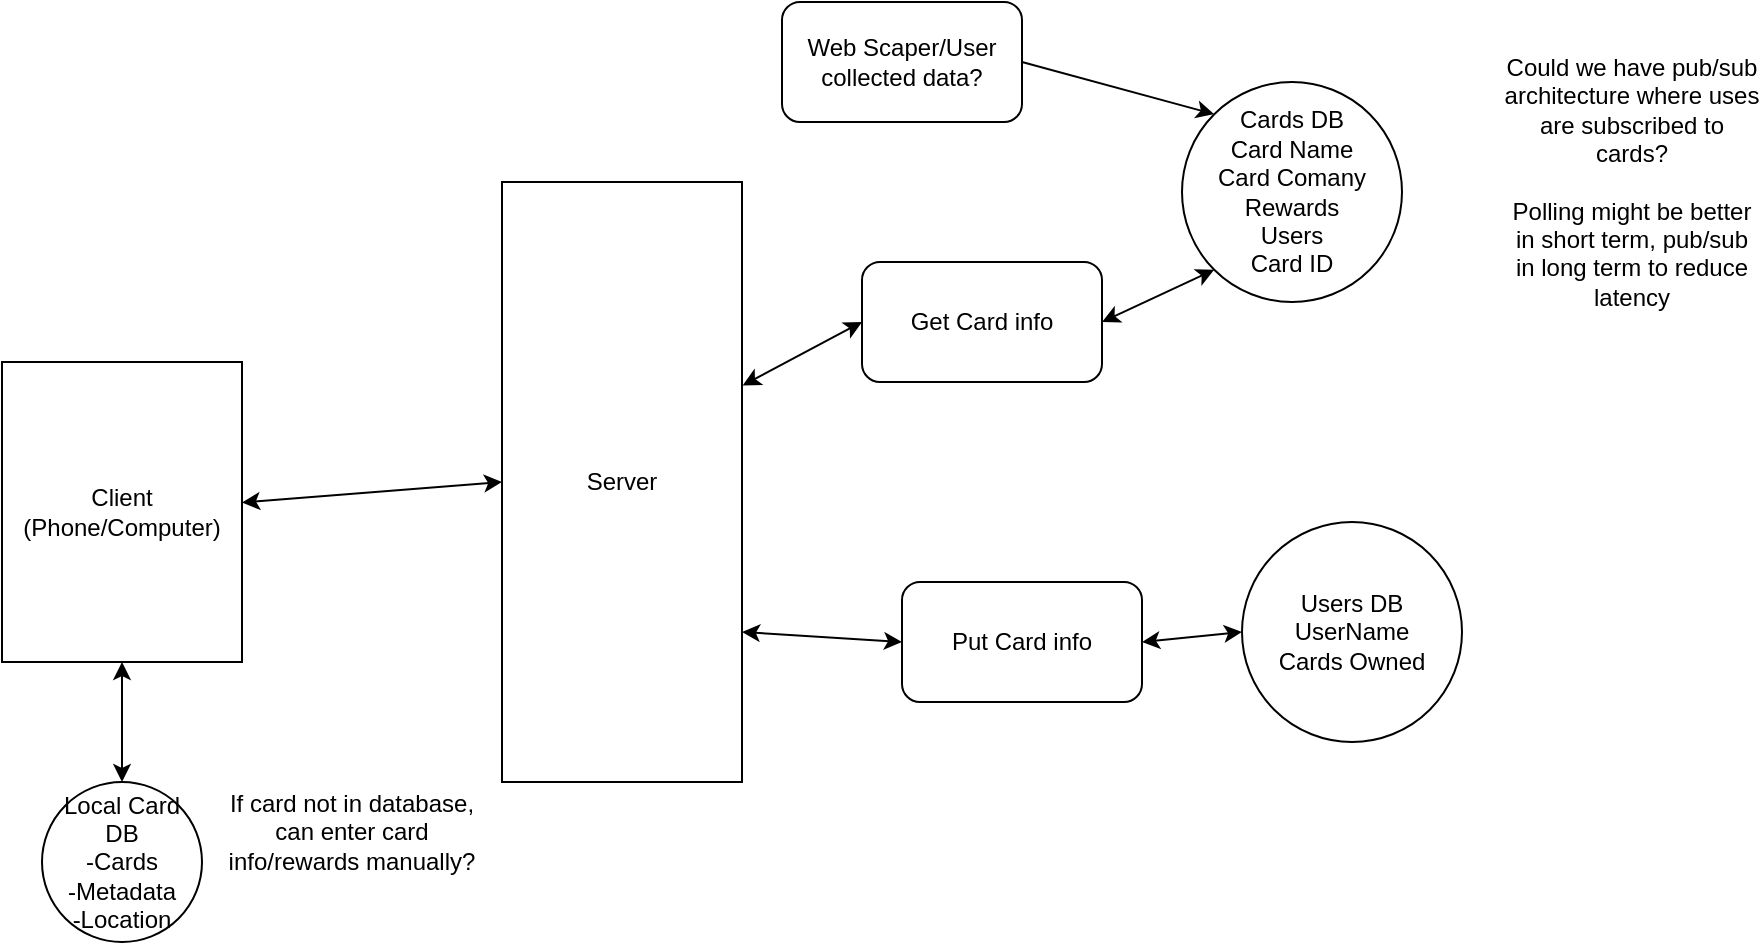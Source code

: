 <mxfile>
    <diagram id="W4l5XW04TpNw80FWgOmi" name="Page-1">
        <mxGraphModel dx="654" dy="766" grid="1" gridSize="10" guides="1" tooltips="1" connect="1" arrows="1" fold="1" page="1" pageScale="1" pageWidth="850" pageHeight="1100" math="0" shadow="0">
            <root>
                <mxCell id="0"/>
                <mxCell id="1" parent="0"/>
                <mxCell id="2" value="Client&lt;br&gt;(Phone/Computer)" style="rounded=0;whiteSpace=wrap;html=1;" parent="1" vertex="1">
                    <mxGeometry x="50" y="190" width="120" height="150" as="geometry"/>
                </mxCell>
                <mxCell id="3" value="Server" style="rounded=0;whiteSpace=wrap;html=1;" parent="1" vertex="1">
                    <mxGeometry x="300" y="100" width="120" height="300" as="geometry"/>
                </mxCell>
                <mxCell id="4" value="" style="endArrow=classic;startArrow=classic;html=1;entryX=0;entryY=0.5;entryDx=0;entryDy=0;" parent="1" source="2" target="3" edge="1">
                    <mxGeometry width="50" height="50" relative="1" as="geometry">
                        <mxPoint x="310" y="410" as="sourcePoint"/>
                        <mxPoint x="360" y="360" as="targetPoint"/>
                    </mxGeometry>
                </mxCell>
                <mxCell id="5" value="Local Card DB&lt;br&gt;-Cards&lt;br&gt;-Metadata&lt;br&gt;-Location" style="ellipse;whiteSpace=wrap;html=1;aspect=fixed;" parent="1" vertex="1">
                    <mxGeometry x="70" y="400" width="80" height="80" as="geometry"/>
                </mxCell>
                <mxCell id="7" value="" style="endArrow=classic;startArrow=classic;html=1;exitX=0.5;exitY=1;exitDx=0;exitDy=0;entryX=0.5;entryY=0;entryDx=0;entryDy=0;" parent="1" source="2" target="5" edge="1">
                    <mxGeometry width="50" height="50" relative="1" as="geometry">
                        <mxPoint x="310" y="490" as="sourcePoint"/>
                        <mxPoint x="360" y="440" as="targetPoint"/>
                    </mxGeometry>
                </mxCell>
                <mxCell id="8" value="Cards DB&lt;br&gt;Card Name&lt;br&gt;Card Comany&lt;br&gt;Rewards&lt;br&gt;Users&lt;br&gt;Card ID" style="ellipse;whiteSpace=wrap;html=1;aspect=fixed;" parent="1" vertex="1">
                    <mxGeometry x="640" y="50" width="110" height="110" as="geometry"/>
                </mxCell>
                <mxCell id="9" value="Users DB&lt;br&gt;UserName&lt;br&gt;Cards Owned&lt;br&gt;" style="ellipse;whiteSpace=wrap;html=1;aspect=fixed;" parent="1" vertex="1">
                    <mxGeometry x="670" y="270" width="110" height="110" as="geometry"/>
                </mxCell>
                <mxCell id="10" value="Could we have pub/sub architecture where uses are subscribed to cards?&lt;br&gt;&lt;br&gt;Polling might be better in short term, pub/sub in long term to reduce latency" style="text;html=1;strokeColor=none;fillColor=none;align=center;verticalAlign=middle;whiteSpace=wrap;rounded=0;" parent="1" vertex="1">
                    <mxGeometry x="800" y="70" width="130" height="60" as="geometry"/>
                </mxCell>
                <mxCell id="12" value="" style="endArrow=classic;startArrow=classic;html=1;exitX=1.003;exitY=0.339;exitDx=0;exitDy=0;exitPerimeter=0;entryX=0;entryY=0.5;entryDx=0;entryDy=0;" parent="1" source="3" target="15" edge="1">
                    <mxGeometry width="50" height="50" relative="1" as="geometry">
                        <mxPoint x="630" y="260" as="sourcePoint"/>
                        <mxPoint x="680" y="210" as="targetPoint"/>
                    </mxGeometry>
                </mxCell>
                <mxCell id="14" style="edgeStyle=none;html=1;exitX=1;exitY=0.5;exitDx=0;exitDy=0;entryX=0;entryY=0;entryDx=0;entryDy=0;" parent="1" source="13" target="8" edge="1">
                    <mxGeometry relative="1" as="geometry"/>
                </mxCell>
                <mxCell id="13" value="Web Scaper/User collected data?" style="rounded=1;whiteSpace=wrap;html=1;" parent="1" vertex="1">
                    <mxGeometry x="440" y="10" width="120" height="60" as="geometry"/>
                </mxCell>
                <mxCell id="15" value="Get Card info" style="rounded=1;whiteSpace=wrap;html=1;" parent="1" vertex="1">
                    <mxGeometry x="480" y="140" width="120" height="60" as="geometry"/>
                </mxCell>
                <mxCell id="16" value="" style="endArrow=classic;startArrow=classic;html=1;exitX=1;exitY=0.5;exitDx=0;exitDy=0;entryX=0;entryY=1;entryDx=0;entryDy=0;" parent="1" source="15" target="8" edge="1">
                    <mxGeometry width="50" height="50" relative="1" as="geometry">
                        <mxPoint x="650.0" y="221.7" as="sourcePoint"/>
                        <mxPoint x="719.64" y="180" as="targetPoint"/>
                    </mxGeometry>
                </mxCell>
                <mxCell id="17" value="Put Card info" style="rounded=1;whiteSpace=wrap;html=1;" parent="1" vertex="1">
                    <mxGeometry x="500" y="300" width="120" height="60" as="geometry"/>
                </mxCell>
                <mxCell id="18" value="" style="endArrow=classic;startArrow=classic;html=1;exitX=1;exitY=0.75;exitDx=0;exitDy=0;entryX=0;entryY=0.5;entryDx=0;entryDy=0;" parent="1" source="3" target="17" edge="1">
                    <mxGeometry width="50" height="50" relative="1" as="geometry">
                        <mxPoint x="430.36" y="211.7" as="sourcePoint"/>
                        <mxPoint x="490" y="180" as="targetPoint"/>
                    </mxGeometry>
                </mxCell>
                <mxCell id="19" value="" style="endArrow=classic;startArrow=classic;html=1;exitX=0;exitY=0.5;exitDx=0;exitDy=0;entryX=1;entryY=0.5;entryDx=0;entryDy=0;" parent="1" source="9" target="17" edge="1">
                    <mxGeometry width="50" height="50" relative="1" as="geometry">
                        <mxPoint x="440.36" y="221.7" as="sourcePoint"/>
                        <mxPoint x="500" y="190" as="targetPoint"/>
                    </mxGeometry>
                </mxCell>
                <mxCell id="20" value="If card not in database, can enter card info/rewards manually?" style="text;html=1;strokeColor=none;fillColor=none;align=center;verticalAlign=middle;whiteSpace=wrap;rounded=0;" parent="1" vertex="1">
                    <mxGeometry x="160" y="410" width="130" height="30" as="geometry"/>
                </mxCell>
            </root>
        </mxGraphModel>
    </diagram>
</mxfile>